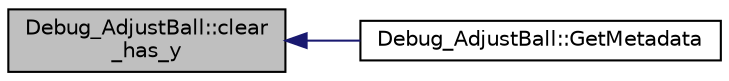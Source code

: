 digraph "Debug_AdjustBall::clear_has_y"
{
 // INTERACTIVE_SVG=YES
  edge [fontname="Helvetica",fontsize="10",labelfontname="Helvetica",labelfontsize="10"];
  node [fontname="Helvetica",fontsize="10",shape=record];
  rankdir="LR";
  Node1 [label="Debug_AdjustBall::clear\l_has_y",height=0.2,width=0.4,color="black", fillcolor="grey75", style="filled", fontcolor="black"];
  Node1 -> Node2 [dir="back",color="midnightblue",fontsize="10",style="solid",fontname="Helvetica"];
  Node2 [label="Debug_AdjustBall::GetMetadata",height=0.2,width=0.4,color="black", fillcolor="white", style="filled",URL="$d9/d50/class_debug___adjust_ball.html#a6fde58165f307389c93e04c8f85d8670"];
}
